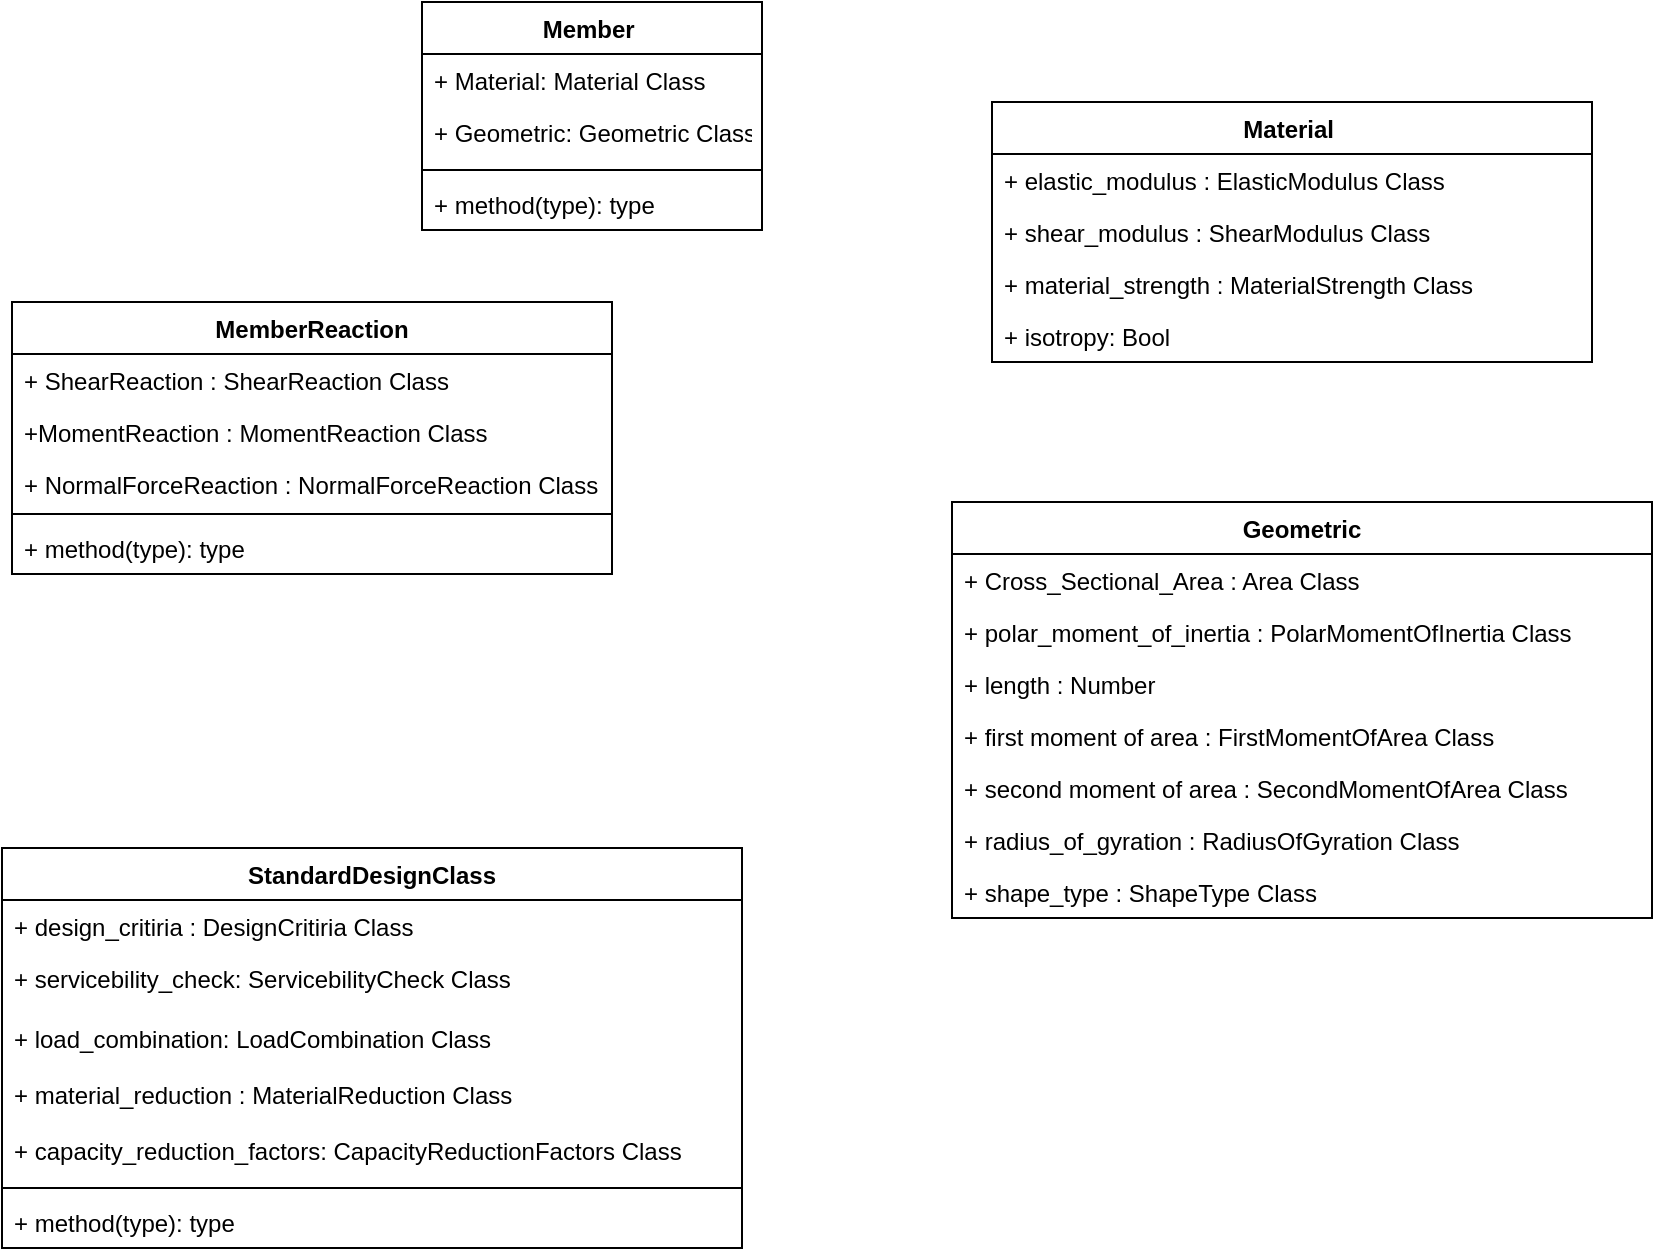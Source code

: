 <mxfile version="13.3.0" type="github">
  <diagram name="Page-1" id="c4acf3e9-155e-7222-9cf6-157b1a14988f">
    <mxGraphModel dx="945" dy="572" grid="1" gridSize="10" guides="1" tooltips="1" connect="1" arrows="1" fold="1" page="1" pageScale="1" pageWidth="850" pageHeight="1100" background="#ffffff" math="0" shadow="0">
      <root>
        <mxCell id="0" />
        <mxCell id="1" parent="0" />
        <mxCell id="_zbEI8j1RnfakeMwb99n-30" value="Member " style="swimlane;fontStyle=1;align=center;verticalAlign=top;childLayout=stackLayout;horizontal=1;startSize=26;horizontalStack=0;resizeParent=1;resizeParentMax=0;resizeLast=0;collapsible=1;marginBottom=0;" parent="1" vertex="1">
          <mxGeometry x="440" y="70" width="170" height="114" as="geometry" />
        </mxCell>
        <mxCell id="_zbEI8j1RnfakeMwb99n-31" value="+ Material: Material Class&#xa;" style="text;strokeColor=none;fillColor=none;align=left;verticalAlign=top;spacingLeft=4;spacingRight=4;overflow=hidden;rotatable=0;points=[[0,0.5],[1,0.5]];portConstraint=eastwest;" parent="_zbEI8j1RnfakeMwb99n-30" vertex="1">
          <mxGeometry y="26" width="170" height="26" as="geometry" />
        </mxCell>
        <mxCell id="_zbEI8j1RnfakeMwb99n-45" value="+ Geometric: Geometric Class&#xa;" style="text;strokeColor=none;fillColor=none;align=left;verticalAlign=top;spacingLeft=4;spacingRight=4;overflow=hidden;rotatable=0;points=[[0,0.5],[1,0.5]];portConstraint=eastwest;" parent="_zbEI8j1RnfakeMwb99n-30" vertex="1">
          <mxGeometry y="52" width="170" height="28" as="geometry" />
        </mxCell>
        <mxCell id="_zbEI8j1RnfakeMwb99n-32" value="" style="line;strokeWidth=1;fillColor=none;align=left;verticalAlign=middle;spacingTop=-1;spacingLeft=3;spacingRight=3;rotatable=0;labelPosition=right;points=[];portConstraint=eastwest;" parent="_zbEI8j1RnfakeMwb99n-30" vertex="1">
          <mxGeometry y="80" width="170" height="8" as="geometry" />
        </mxCell>
        <mxCell id="_zbEI8j1RnfakeMwb99n-33" value="+ method(type): type" style="text;strokeColor=none;fillColor=none;align=left;verticalAlign=top;spacingLeft=4;spacingRight=4;overflow=hidden;rotatable=0;points=[[0,0.5],[1,0.5]];portConstraint=eastwest;" parent="_zbEI8j1RnfakeMwb99n-30" vertex="1">
          <mxGeometry y="88" width="170" height="26" as="geometry" />
        </mxCell>
        <mxCell id="_zbEI8j1RnfakeMwb99n-40" value="Material " style="swimlane;fontStyle=1;align=center;verticalAlign=top;childLayout=stackLayout;horizontal=1;startSize=26;horizontalStack=0;resizeParent=1;resizeParentMax=0;resizeLast=0;collapsible=1;marginBottom=0;" parent="1" vertex="1">
          <mxGeometry x="725" y="120" width="300" height="130" as="geometry" />
        </mxCell>
        <mxCell id="_zbEI8j1RnfakeMwb99n-41" value="+ elastic_modulus : ElasticModulus Class" style="text;strokeColor=none;fillColor=none;align=left;verticalAlign=top;spacingLeft=4;spacingRight=4;overflow=hidden;rotatable=0;points=[[0,0.5],[1,0.5]];portConstraint=eastwest;" parent="_zbEI8j1RnfakeMwb99n-40" vertex="1">
          <mxGeometry y="26" width="300" height="26" as="geometry" />
        </mxCell>
        <mxCell id="_zbEI8j1RnfakeMwb99n-47" value="+ shear_modulus : ShearModulus Class" style="text;strokeColor=none;fillColor=none;align=left;verticalAlign=top;spacingLeft=4;spacingRight=4;overflow=hidden;rotatable=0;points=[[0,0.5],[1,0.5]];portConstraint=eastwest;" parent="_zbEI8j1RnfakeMwb99n-40" vertex="1">
          <mxGeometry y="52" width="300" height="26" as="geometry" />
        </mxCell>
        <mxCell id="_zbEI8j1RnfakeMwb99n-48" value="+ material_strength : MaterialStrength Class" style="text;strokeColor=none;fillColor=none;align=left;verticalAlign=top;spacingLeft=4;spacingRight=4;overflow=hidden;rotatable=0;points=[[0,0.5],[1,0.5]];portConstraint=eastwest;" parent="_zbEI8j1RnfakeMwb99n-40" vertex="1">
          <mxGeometry y="78" width="300" height="26" as="geometry" />
        </mxCell>
        <mxCell id="_zbEI8j1RnfakeMwb99n-50" value="+ isotropy: Bool&#xa;&#xa;" style="text;strokeColor=none;fillColor=none;align=left;verticalAlign=top;spacingLeft=4;spacingRight=4;overflow=hidden;rotatable=0;points=[[0,0.5],[1,0.5]];portConstraint=eastwest;" parent="_zbEI8j1RnfakeMwb99n-40" vertex="1">
          <mxGeometry y="104" width="300" height="26" as="geometry" />
        </mxCell>
        <mxCell id="_zbEI8j1RnfakeMwb99n-57" value="&#xa;" style="text;strokeColor=none;fillColor=none;align=left;verticalAlign=top;spacingLeft=4;spacingRight=4;overflow=hidden;rotatable=0;points=[[0,0.5],[1,0.5]];portConstraint=eastwest;" parent="1" vertex="1">
          <mxGeometry x="725" y="450" width="200" height="26" as="geometry" />
        </mxCell>
        <mxCell id="_zbEI8j1RnfakeMwb99n-51" value="Geometric" style="swimlane;fontStyle=1;align=center;verticalAlign=top;childLayout=stackLayout;horizontal=1;startSize=26;horizontalStack=0;resizeParent=1;resizeParentMax=0;resizeLast=0;collapsible=1;marginBottom=0;" parent="1" vertex="1">
          <mxGeometry x="705" y="320" width="350" height="208" as="geometry" />
        </mxCell>
        <mxCell id="_zbEI8j1RnfakeMwb99n-52" value="+ Cross_Sectional_Area : Area Class" style="text;strokeColor=none;fillColor=none;align=left;verticalAlign=top;spacingLeft=4;spacingRight=4;overflow=hidden;rotatable=0;points=[[0,0.5],[1,0.5]];portConstraint=eastwest;" parent="_zbEI8j1RnfakeMwb99n-51" vertex="1">
          <mxGeometry y="26" width="350" height="26" as="geometry" />
        </mxCell>
        <mxCell id="_zbEI8j1RnfakeMwb99n-53" value="+ polar_moment_of_inertia : PolarMomentOfInertia Class" style="text;strokeColor=none;fillColor=none;align=left;verticalAlign=top;spacingLeft=4;spacingRight=4;overflow=hidden;rotatable=0;points=[[0,0.5],[1,0.5]];portConstraint=eastwest;" parent="_zbEI8j1RnfakeMwb99n-51" vertex="1">
          <mxGeometry y="52" width="350" height="26" as="geometry" />
        </mxCell>
        <mxCell id="_zbEI8j1RnfakeMwb99n-54" value="+ length : Number" style="text;strokeColor=none;fillColor=none;align=left;verticalAlign=top;spacingLeft=4;spacingRight=4;overflow=hidden;rotatable=0;points=[[0,0.5],[1,0.5]];portConstraint=eastwest;" parent="_zbEI8j1RnfakeMwb99n-51" vertex="1">
          <mxGeometry y="78" width="350" height="26" as="geometry" />
        </mxCell>
        <mxCell id="_zbEI8j1RnfakeMwb99n-55" value="+ first moment of area : FirstMomentOfArea Class" style="text;strokeColor=none;fillColor=none;align=left;verticalAlign=top;spacingLeft=4;spacingRight=4;overflow=hidden;rotatable=0;points=[[0,0.5],[1,0.5]];portConstraint=eastwest;" parent="_zbEI8j1RnfakeMwb99n-51" vertex="1">
          <mxGeometry y="104" width="350" height="26" as="geometry" />
        </mxCell>
        <mxCell id="_zbEI8j1RnfakeMwb99n-59" value="+ second moment of area : SecondMomentOfArea Class" style="text;strokeColor=none;fillColor=none;align=left;verticalAlign=top;spacingLeft=4;spacingRight=4;overflow=hidden;rotatable=0;points=[[0,0.5],[1,0.5]];portConstraint=eastwest;" parent="_zbEI8j1RnfakeMwb99n-51" vertex="1">
          <mxGeometry y="130" width="350" height="26" as="geometry" />
        </mxCell>
        <mxCell id="_zbEI8j1RnfakeMwb99n-63" value="+ radius_of_gyration : RadiusOfGyration Class" style="text;strokeColor=none;fillColor=none;align=left;verticalAlign=top;spacingLeft=4;spacingRight=4;overflow=hidden;rotatable=0;points=[[0,0.5],[1,0.5]];portConstraint=eastwest;" parent="_zbEI8j1RnfakeMwb99n-51" vertex="1">
          <mxGeometry y="156" width="350" height="26" as="geometry" />
        </mxCell>
        <mxCell id="_zbEI8j1RnfakeMwb99n-62" value="+ shape_type : ShapeType Class" style="text;strokeColor=none;fillColor=none;align=left;verticalAlign=top;spacingLeft=4;spacingRight=4;overflow=hidden;rotatable=0;points=[[0,0.5],[1,0.5]];portConstraint=eastwest;" parent="_zbEI8j1RnfakeMwb99n-51" vertex="1">
          <mxGeometry y="182" width="350" height="26" as="geometry" />
        </mxCell>
        <mxCell id="_zbEI8j1RnfakeMwb99n-64" value="MemberReaction" style="swimlane;fontStyle=1;align=center;verticalAlign=top;childLayout=stackLayout;horizontal=1;startSize=26;horizontalStack=0;resizeParent=1;resizeParentMax=0;resizeLast=0;collapsible=1;marginBottom=0;" parent="1" vertex="1">
          <mxGeometry x="235" y="220" width="300" height="136" as="geometry" />
        </mxCell>
        <mxCell id="_zbEI8j1RnfakeMwb99n-65" value="+ ShearReaction : ShearReaction Class&#xa;" style="text;strokeColor=none;fillColor=none;align=left;verticalAlign=top;spacingLeft=4;spacingRight=4;overflow=hidden;rotatable=0;points=[[0,0.5],[1,0.5]];portConstraint=eastwest;" parent="_zbEI8j1RnfakeMwb99n-64" vertex="1">
          <mxGeometry y="26" width="300" height="26" as="geometry" />
        </mxCell>
        <mxCell id="_zbEI8j1RnfakeMwb99n-76" value="+MomentReaction : MomentReaction Class&#xa;" style="text;strokeColor=none;fillColor=none;align=left;verticalAlign=top;spacingLeft=4;spacingRight=4;overflow=hidden;rotatable=0;points=[[0,0.5],[1,0.5]];portConstraint=eastwest;" parent="_zbEI8j1RnfakeMwb99n-64" vertex="1">
          <mxGeometry y="52" width="300" height="26" as="geometry" />
        </mxCell>
        <mxCell id="_zbEI8j1RnfakeMwb99n-77" value="+ NormalForceReaction : NormalForceReaction Class&#xa;" style="text;strokeColor=none;fillColor=none;align=left;verticalAlign=top;spacingLeft=4;spacingRight=4;overflow=hidden;rotatable=0;points=[[0,0.5],[1,0.5]];portConstraint=eastwest;" parent="_zbEI8j1RnfakeMwb99n-64" vertex="1">
          <mxGeometry y="78" width="300" height="24" as="geometry" />
        </mxCell>
        <mxCell id="_zbEI8j1RnfakeMwb99n-67" value="" style="line;strokeWidth=1;fillColor=none;align=left;verticalAlign=middle;spacingTop=-1;spacingLeft=3;spacingRight=3;rotatable=0;labelPosition=right;points=[];portConstraint=eastwest;" parent="_zbEI8j1RnfakeMwb99n-64" vertex="1">
          <mxGeometry y="102" width="300" height="8" as="geometry" />
        </mxCell>
        <mxCell id="_zbEI8j1RnfakeMwb99n-68" value="+ method(type): type" style="text;strokeColor=none;fillColor=none;align=left;verticalAlign=top;spacingLeft=4;spacingRight=4;overflow=hidden;rotatable=0;points=[[0,0.5],[1,0.5]];portConstraint=eastwest;" parent="_zbEI8j1RnfakeMwb99n-64" vertex="1">
          <mxGeometry y="110" width="300" height="26" as="geometry" />
        </mxCell>
        <mxCell id="_zbEI8j1RnfakeMwb99n-69" value="StandardDesignClass" style="swimlane;fontStyle=1;align=center;verticalAlign=top;childLayout=stackLayout;horizontal=1;startSize=26;horizontalStack=0;resizeParent=1;resizeParentMax=0;resizeLast=0;collapsible=1;marginBottom=0;" parent="1" vertex="1">
          <mxGeometry x="230" y="493" width="370" height="200" as="geometry" />
        </mxCell>
        <mxCell id="_zbEI8j1RnfakeMwb99n-70" value="+ design_critiria : DesignCritiria Class&#xa;" style="text;strokeColor=none;fillColor=none;align=left;verticalAlign=top;spacingLeft=4;spacingRight=4;overflow=hidden;rotatable=0;points=[[0,0.5],[1,0.5]];portConstraint=eastwest;" parent="_zbEI8j1RnfakeMwb99n-69" vertex="1">
          <mxGeometry y="26" width="370" height="26" as="geometry" />
        </mxCell>
        <mxCell id="_zbEI8j1RnfakeMwb99n-79" value="+ servicebility_check: ServicebilityCheck Class&#xa;&#xa;" style="text;strokeColor=none;fillColor=none;align=left;verticalAlign=top;spacingLeft=4;spacingRight=4;overflow=hidden;rotatable=0;points=[[0,0.5],[1,0.5]];portConstraint=eastwest;" parent="_zbEI8j1RnfakeMwb99n-69" vertex="1">
          <mxGeometry y="52" width="370" height="30" as="geometry" />
        </mxCell>
        <mxCell id="_zbEI8j1RnfakeMwb99n-81" value="+ load_combination: LoadCombination Class&#xa;" style="text;strokeColor=none;fillColor=none;align=left;verticalAlign=top;spacingLeft=4;spacingRight=4;overflow=hidden;rotatable=0;points=[[0,0.5],[1,0.5]];portConstraint=eastwest;" parent="_zbEI8j1RnfakeMwb99n-69" vertex="1">
          <mxGeometry y="82" width="370" height="28" as="geometry" />
        </mxCell>
        <mxCell id="_zbEI8j1RnfakeMwb99n-80" value="+ material_reduction : MaterialReduction Class&#xa;" style="text;strokeColor=none;fillColor=none;align=left;verticalAlign=top;spacingLeft=4;spacingRight=4;overflow=hidden;rotatable=0;points=[[0,0.5],[1,0.5]];portConstraint=eastwest;" parent="_zbEI8j1RnfakeMwb99n-69" vertex="1">
          <mxGeometry y="110" width="370" height="28" as="geometry" />
        </mxCell>
        <mxCell id="_zbEI8j1RnfakeMwb99n-71" value="+ capacity_reduction_factors: CapacityReductionFactors Class&#xa;" style="text;strokeColor=none;fillColor=none;align=left;verticalAlign=top;spacingLeft=4;spacingRight=4;overflow=hidden;rotatable=0;points=[[0,0.5],[1,0.5]];portConstraint=eastwest;" parent="_zbEI8j1RnfakeMwb99n-69" vertex="1">
          <mxGeometry y="138" width="370" height="28" as="geometry" />
        </mxCell>
        <mxCell id="_zbEI8j1RnfakeMwb99n-72" value="" style="line;strokeWidth=1;fillColor=none;align=left;verticalAlign=middle;spacingTop=-1;spacingLeft=3;spacingRight=3;rotatable=0;labelPosition=right;points=[];portConstraint=eastwest;" parent="_zbEI8j1RnfakeMwb99n-69" vertex="1">
          <mxGeometry y="166" width="370" height="8" as="geometry" />
        </mxCell>
        <mxCell id="_zbEI8j1RnfakeMwb99n-73" value="+ method(type): type" style="text;strokeColor=none;fillColor=none;align=left;verticalAlign=top;spacingLeft=4;spacingRight=4;overflow=hidden;rotatable=0;points=[[0,0.5],[1,0.5]];portConstraint=eastwest;" parent="_zbEI8j1RnfakeMwb99n-69" vertex="1">
          <mxGeometry y="174" width="370" height="26" as="geometry" />
        </mxCell>
      </root>
    </mxGraphModel>
  </diagram>
</mxfile>
